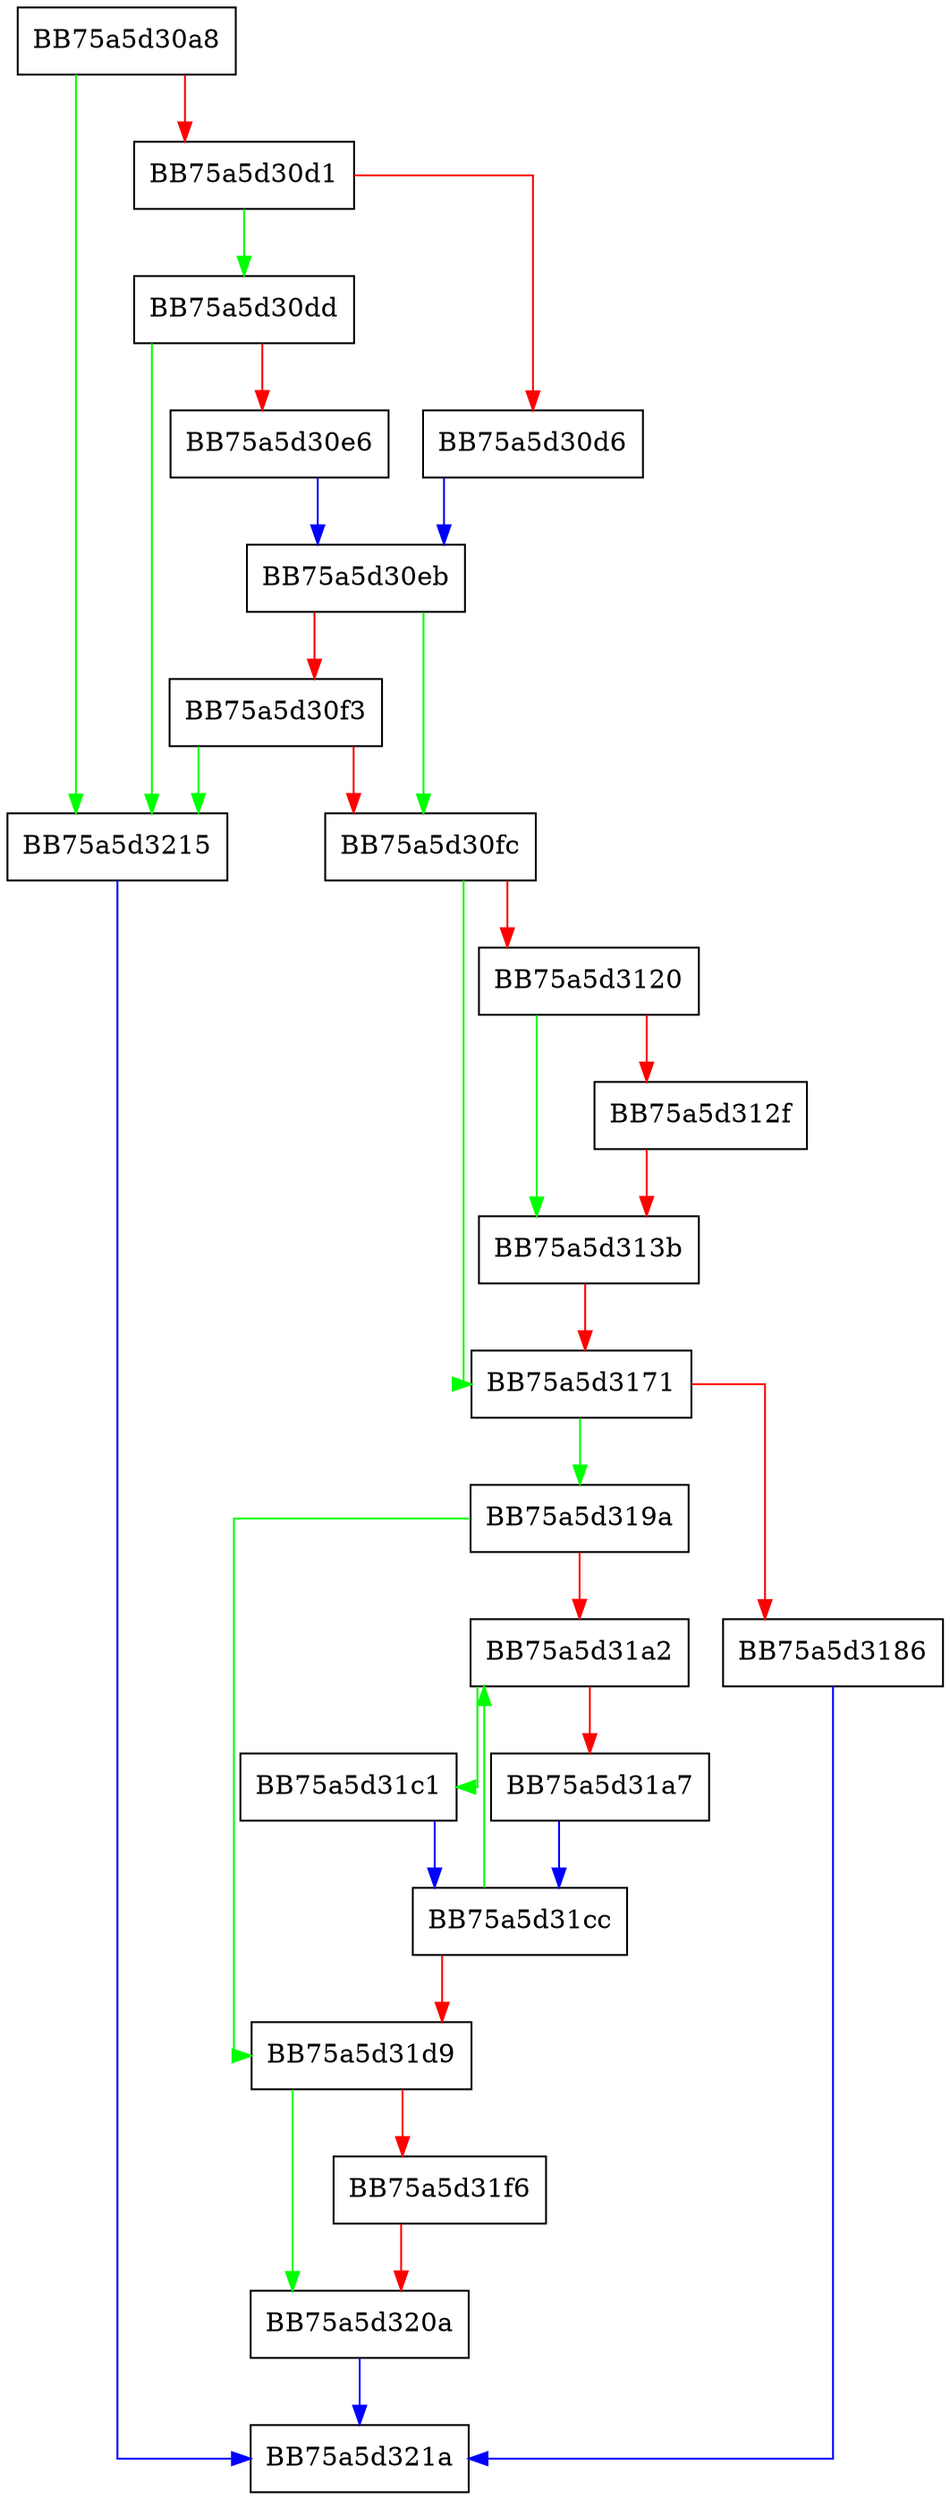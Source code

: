 digraph OstaConvert {
  node [shape="box"];
  graph [splines=ortho];
  BB75a5d30a8 -> BB75a5d3215 [color="green"];
  BB75a5d30a8 -> BB75a5d30d1 [color="red"];
  BB75a5d30d1 -> BB75a5d30dd [color="green"];
  BB75a5d30d1 -> BB75a5d30d6 [color="red"];
  BB75a5d30d6 -> BB75a5d30eb [color="blue"];
  BB75a5d30dd -> BB75a5d3215 [color="green"];
  BB75a5d30dd -> BB75a5d30e6 [color="red"];
  BB75a5d30e6 -> BB75a5d30eb [color="blue"];
  BB75a5d30eb -> BB75a5d30fc [color="green"];
  BB75a5d30eb -> BB75a5d30f3 [color="red"];
  BB75a5d30f3 -> BB75a5d3215 [color="green"];
  BB75a5d30f3 -> BB75a5d30fc [color="red"];
  BB75a5d30fc -> BB75a5d3171 [color="green"];
  BB75a5d30fc -> BB75a5d3120 [color="red"];
  BB75a5d3120 -> BB75a5d313b [color="green"];
  BB75a5d3120 -> BB75a5d312f [color="red"];
  BB75a5d312f -> BB75a5d313b [color="red"];
  BB75a5d313b -> BB75a5d3171 [color="red"];
  BB75a5d3171 -> BB75a5d319a [color="green"];
  BB75a5d3171 -> BB75a5d3186 [color="red"];
  BB75a5d3186 -> BB75a5d321a [color="blue"];
  BB75a5d319a -> BB75a5d31d9 [color="green"];
  BB75a5d319a -> BB75a5d31a2 [color="red"];
  BB75a5d31a2 -> BB75a5d31c1 [color="green"];
  BB75a5d31a2 -> BB75a5d31a7 [color="red"];
  BB75a5d31a7 -> BB75a5d31cc [color="blue"];
  BB75a5d31c1 -> BB75a5d31cc [color="blue"];
  BB75a5d31cc -> BB75a5d31a2 [color="green"];
  BB75a5d31cc -> BB75a5d31d9 [color="red"];
  BB75a5d31d9 -> BB75a5d320a [color="green"];
  BB75a5d31d9 -> BB75a5d31f6 [color="red"];
  BB75a5d31f6 -> BB75a5d320a [color="red"];
  BB75a5d320a -> BB75a5d321a [color="blue"];
  BB75a5d3215 -> BB75a5d321a [color="blue"];
}